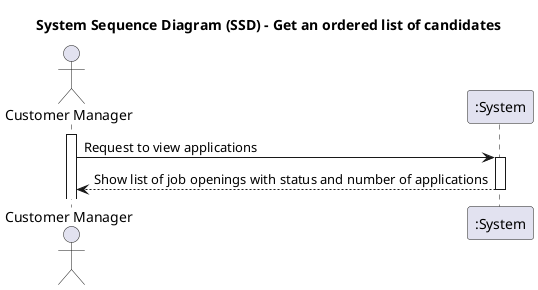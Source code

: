 @startuml
'skinparam monochrome true
'skinparam packageStyle rectangle
'skinparam shadowing false

title System Sequence Diagram (SSD) - Get an ordered list of candidates

actor "Customer Manager" as Agent
participant ":System" as System

activate Agent

Agent -> System : Request to view applications

activate System

System --> Agent: Show list of job openings with status and number of applications
deactivate



@enduml